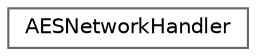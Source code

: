 digraph "Graphical Class Hierarchy"
{
 // INTERACTIVE_SVG=YES
 // LATEX_PDF_SIZE
  bgcolor="transparent";
  edge [fontname=Helvetica,fontsize=10,labelfontname=Helvetica,labelfontsize=10];
  node [fontname=Helvetica,fontsize=10,shape=box,height=0.2,width=0.4];
  rankdir="LR";
  Node0 [id="Node000000",label="AESNetworkHandler",height=0.2,width=0.4,color="grey40", fillcolor="white", style="filled",URL="$d9/df4/classAESNetworkHandler_1_1AESNetworkHandler.html",tooltip=" "];
}
